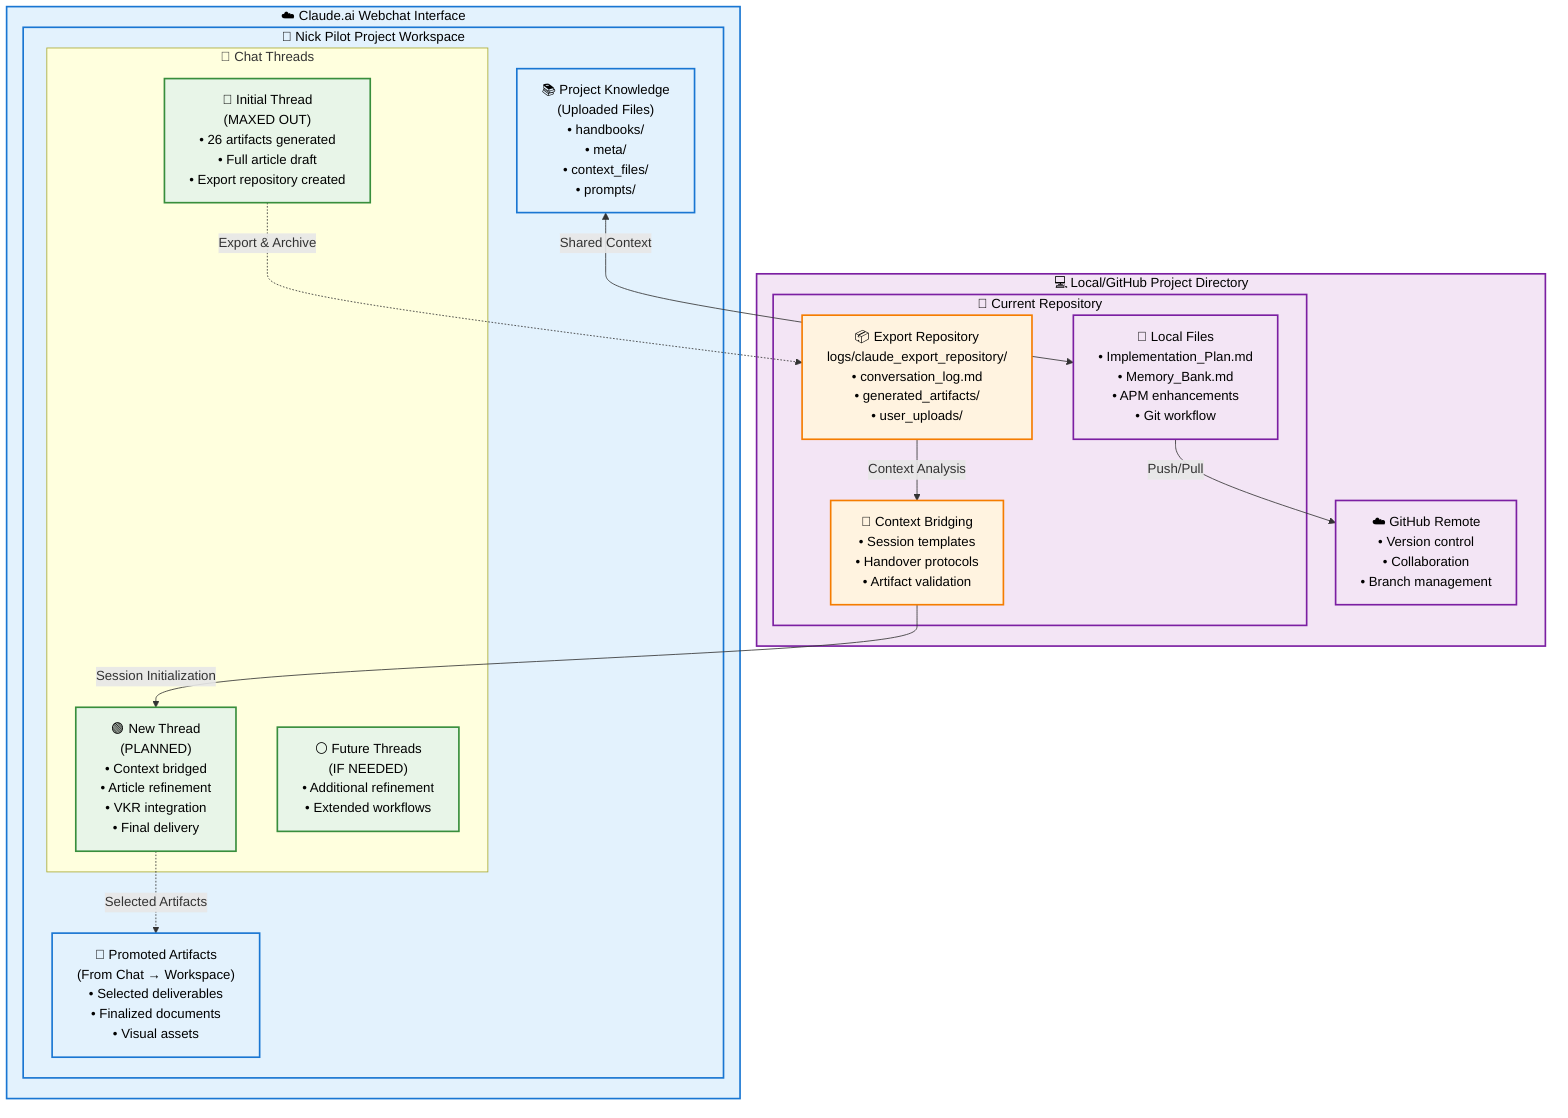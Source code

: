 graph TB
    subgraph CloudSystem["☁️ Claude.ai Webchat Interface"]
        subgraph ProjectWS["📂 Nick Pilot Project Workspace"]
            ProjKnowledge["📚 Project Knowledge<br/>(Uploaded Files)<br/>• handbooks/<br/>• meta/<br/>• context_files/<br/>• prompts/"]

            subgraph ChatThreads["💬 Chat Threads"]
                InitialThread["🔴 Initial Thread<br/>(MAXED OUT)<br/>• 26 artifacts generated<br/>• Full article draft<br/>• Export repository created"]
                NewThread["🟢 New Thread<br/>(PLANNED)<br/>• Context bridged<br/>• Article refinement<br/>• VKR integration<br/>• Final delivery"]
                FutureThreads["⚪ Future Threads<br/>(IF NEEDED)<br/>• Additional refinement<br/>• Extended workflows"]
            end

            PromotedArtifacts["📁 Promoted Artifacts<br/>(From Chat → Workspace)<br/>• Selected deliverables<br/>• Finalized documents<br/>• Visual assets"]
        end
    end

    subgraph LocalSystem["💻 Local/GitHub Project Directory"]
        subgraph CurrentRepo["📂 Current Repository"]
            LocalFiles["📄 Local Files<br/>• Implementation_Plan.md<br/>• Memory_Bank.md<br/>• APM enhancements<br/>• Git workflow"]

            ExportRepo["📦 Export Repository<br/>logs/claude_export_repository/<br/>• conversation_log.md<br/>• generated_artifacts/<br/>• user_uploads/"]

            ContextBridge["🌉 Context Bridging<br/>• Session templates<br/>• Handover protocols<br/>• Artifact validation"]
        end

        GitHubRemote["☁️ GitHub Remote<br/>• Version control<br/>• Collaboration<br/>• Branch management"]
    end

    %% Connections
    InitialThread -.->|"Export & Archive"| ExportRepo
    ExportRepo -->|"Context Analysis"| ContextBridge
    ContextBridge -->|"Session Initialization"| NewThread
    NewThread -.->|"Selected Artifacts"| PromotedArtifacts
    LocalFiles -->|"Push/Pull"| GitHubRemote
    ProjKnowledge <-->|"Shared Context"| LocalFiles

    %% Styling
    classDef cloudNode fill:#e3f2fd,stroke:#1976d2,stroke-width:2px,color:#000000
    classDef localNode fill:#f3e5f5,stroke:#7b1fa2,stroke-width:2px,color:#000000
    classDef threadNode fill:#e8f5e8,stroke:#388e3c,stroke-width:2px,color:#000000
    classDef bridgeNode fill:#fff3e0,stroke:#f57c00,stroke-width:2px,color:#000000

    class CloudSystem,ProjectWS,ProjKnowledge,PromotedArtifacts cloudNode
    class LocalSystem,CurrentRepo,LocalFiles,GitHubRemote localNode
    class InitialThread,NewThread,FutureThreads threadNode
    class ExportRepo,ContextBridge bridgeNode